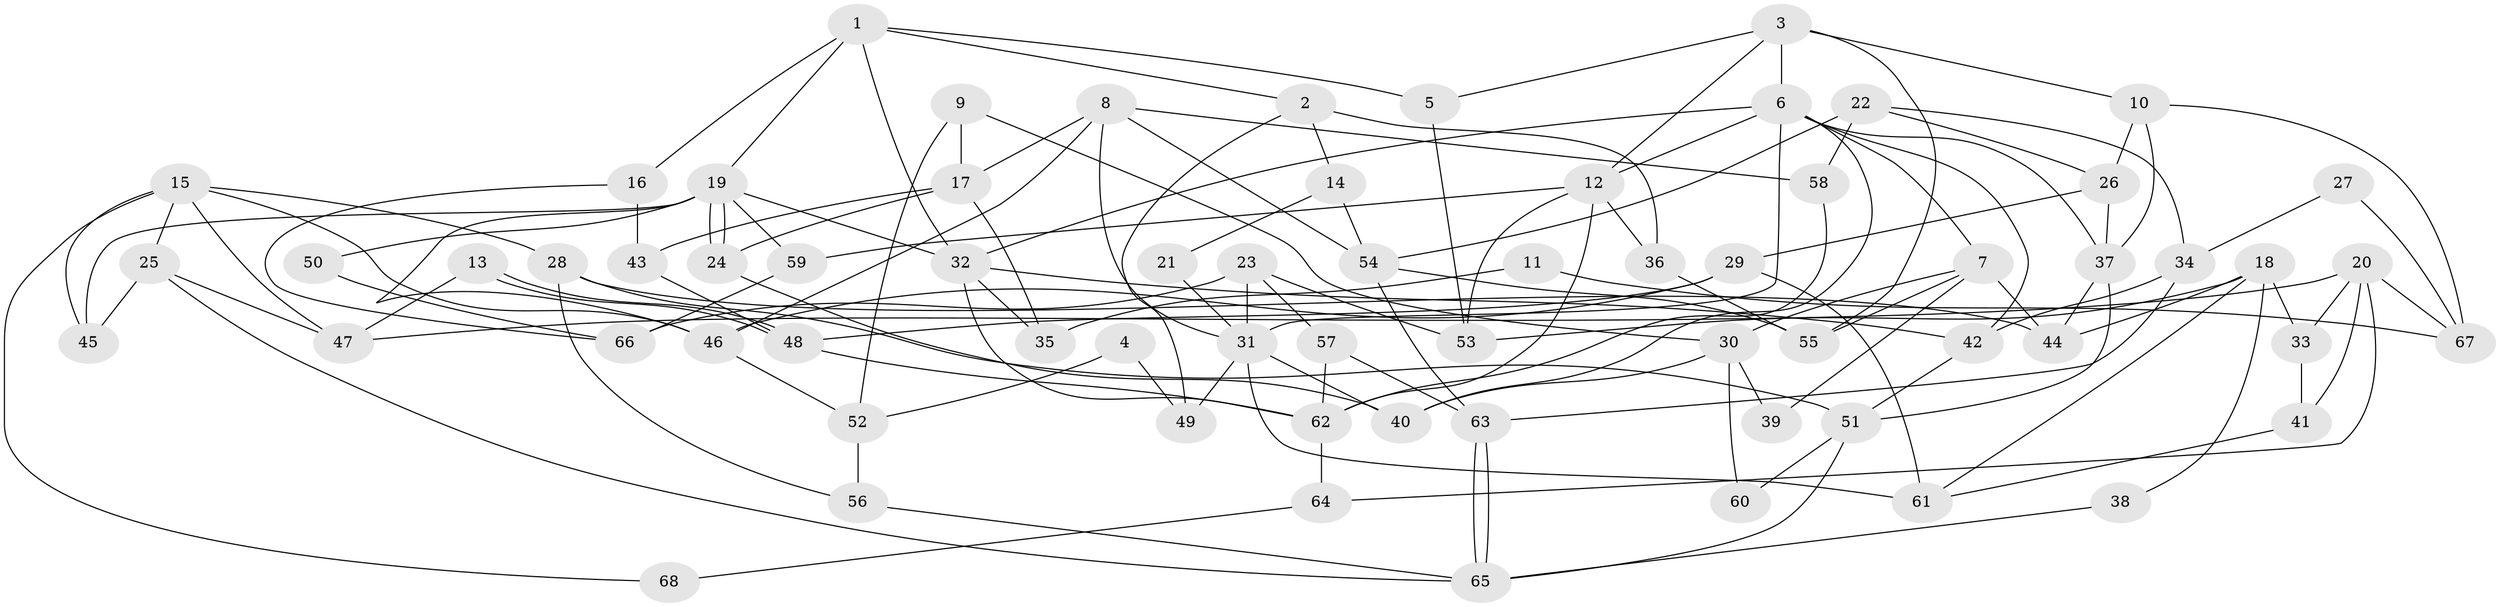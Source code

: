 // coarse degree distribution, {13: 0.037037037037037035, 9: 0.037037037037037035, 3: 0.14814814814814814, 10: 0.07407407407407407, 5: 0.14814814814814814, 8: 0.07407407407407407, 2: 0.2222222222222222, 6: 0.07407407407407407, 4: 0.1111111111111111, 7: 0.037037037037037035, 11: 0.037037037037037035}
// Generated by graph-tools (version 1.1) at 2025/18/03/04/25 18:18:44]
// undirected, 68 vertices, 136 edges
graph export_dot {
graph [start="1"]
  node [color=gray90,style=filled];
  1;
  2;
  3;
  4;
  5;
  6;
  7;
  8;
  9;
  10;
  11;
  12;
  13;
  14;
  15;
  16;
  17;
  18;
  19;
  20;
  21;
  22;
  23;
  24;
  25;
  26;
  27;
  28;
  29;
  30;
  31;
  32;
  33;
  34;
  35;
  36;
  37;
  38;
  39;
  40;
  41;
  42;
  43;
  44;
  45;
  46;
  47;
  48;
  49;
  50;
  51;
  52;
  53;
  54;
  55;
  56;
  57;
  58;
  59;
  60;
  61;
  62;
  63;
  64;
  65;
  66;
  67;
  68;
  1 -- 19;
  1 -- 5;
  1 -- 2;
  1 -- 16;
  1 -- 32;
  2 -- 36;
  2 -- 14;
  2 -- 49;
  3 -- 6;
  3 -- 55;
  3 -- 5;
  3 -- 10;
  3 -- 12;
  4 -- 49;
  4 -- 52;
  5 -- 53;
  6 -- 37;
  6 -- 12;
  6 -- 7;
  6 -- 31;
  6 -- 32;
  6 -- 40;
  6 -- 42;
  7 -- 44;
  7 -- 30;
  7 -- 39;
  7 -- 55;
  8 -- 46;
  8 -- 31;
  8 -- 17;
  8 -- 54;
  8 -- 58;
  9 -- 17;
  9 -- 30;
  9 -- 52;
  10 -- 26;
  10 -- 37;
  10 -- 67;
  11 -- 35;
  11 -- 67;
  12 -- 62;
  12 -- 36;
  12 -- 53;
  12 -- 59;
  13 -- 47;
  13 -- 48;
  13 -- 48;
  14 -- 54;
  14 -- 21;
  15 -- 46;
  15 -- 25;
  15 -- 28;
  15 -- 45;
  15 -- 47;
  15 -- 68;
  16 -- 43;
  16 -- 66;
  17 -- 24;
  17 -- 35;
  17 -- 43;
  18 -- 53;
  18 -- 44;
  18 -- 33;
  18 -- 38;
  18 -- 61;
  19 -- 32;
  19 -- 24;
  19 -- 24;
  19 -- 45;
  19 -- 46;
  19 -- 50;
  19 -- 59;
  20 -- 41;
  20 -- 47;
  20 -- 33;
  20 -- 64;
  20 -- 67;
  21 -- 31;
  22 -- 58;
  22 -- 54;
  22 -- 26;
  22 -- 34;
  23 -- 66;
  23 -- 57;
  23 -- 31;
  23 -- 53;
  24 -- 40;
  25 -- 65;
  25 -- 45;
  25 -- 47;
  26 -- 37;
  26 -- 29;
  27 -- 67;
  27 -- 34;
  28 -- 51;
  28 -- 44;
  28 -- 56;
  29 -- 61;
  29 -- 46;
  29 -- 48;
  30 -- 40;
  30 -- 39;
  30 -- 60;
  31 -- 40;
  31 -- 49;
  31 -- 61;
  32 -- 35;
  32 -- 42;
  32 -- 62;
  33 -- 41;
  34 -- 42;
  34 -- 63;
  36 -- 55;
  37 -- 51;
  37 -- 44;
  38 -- 65;
  41 -- 61;
  42 -- 51;
  43 -- 48;
  46 -- 52;
  48 -- 62;
  50 -- 66;
  51 -- 65;
  51 -- 60;
  52 -- 56;
  54 -- 63;
  54 -- 55;
  56 -- 65;
  57 -- 62;
  57 -- 63;
  58 -- 62;
  59 -- 66;
  62 -- 64;
  63 -- 65;
  63 -- 65;
  64 -- 68;
}
